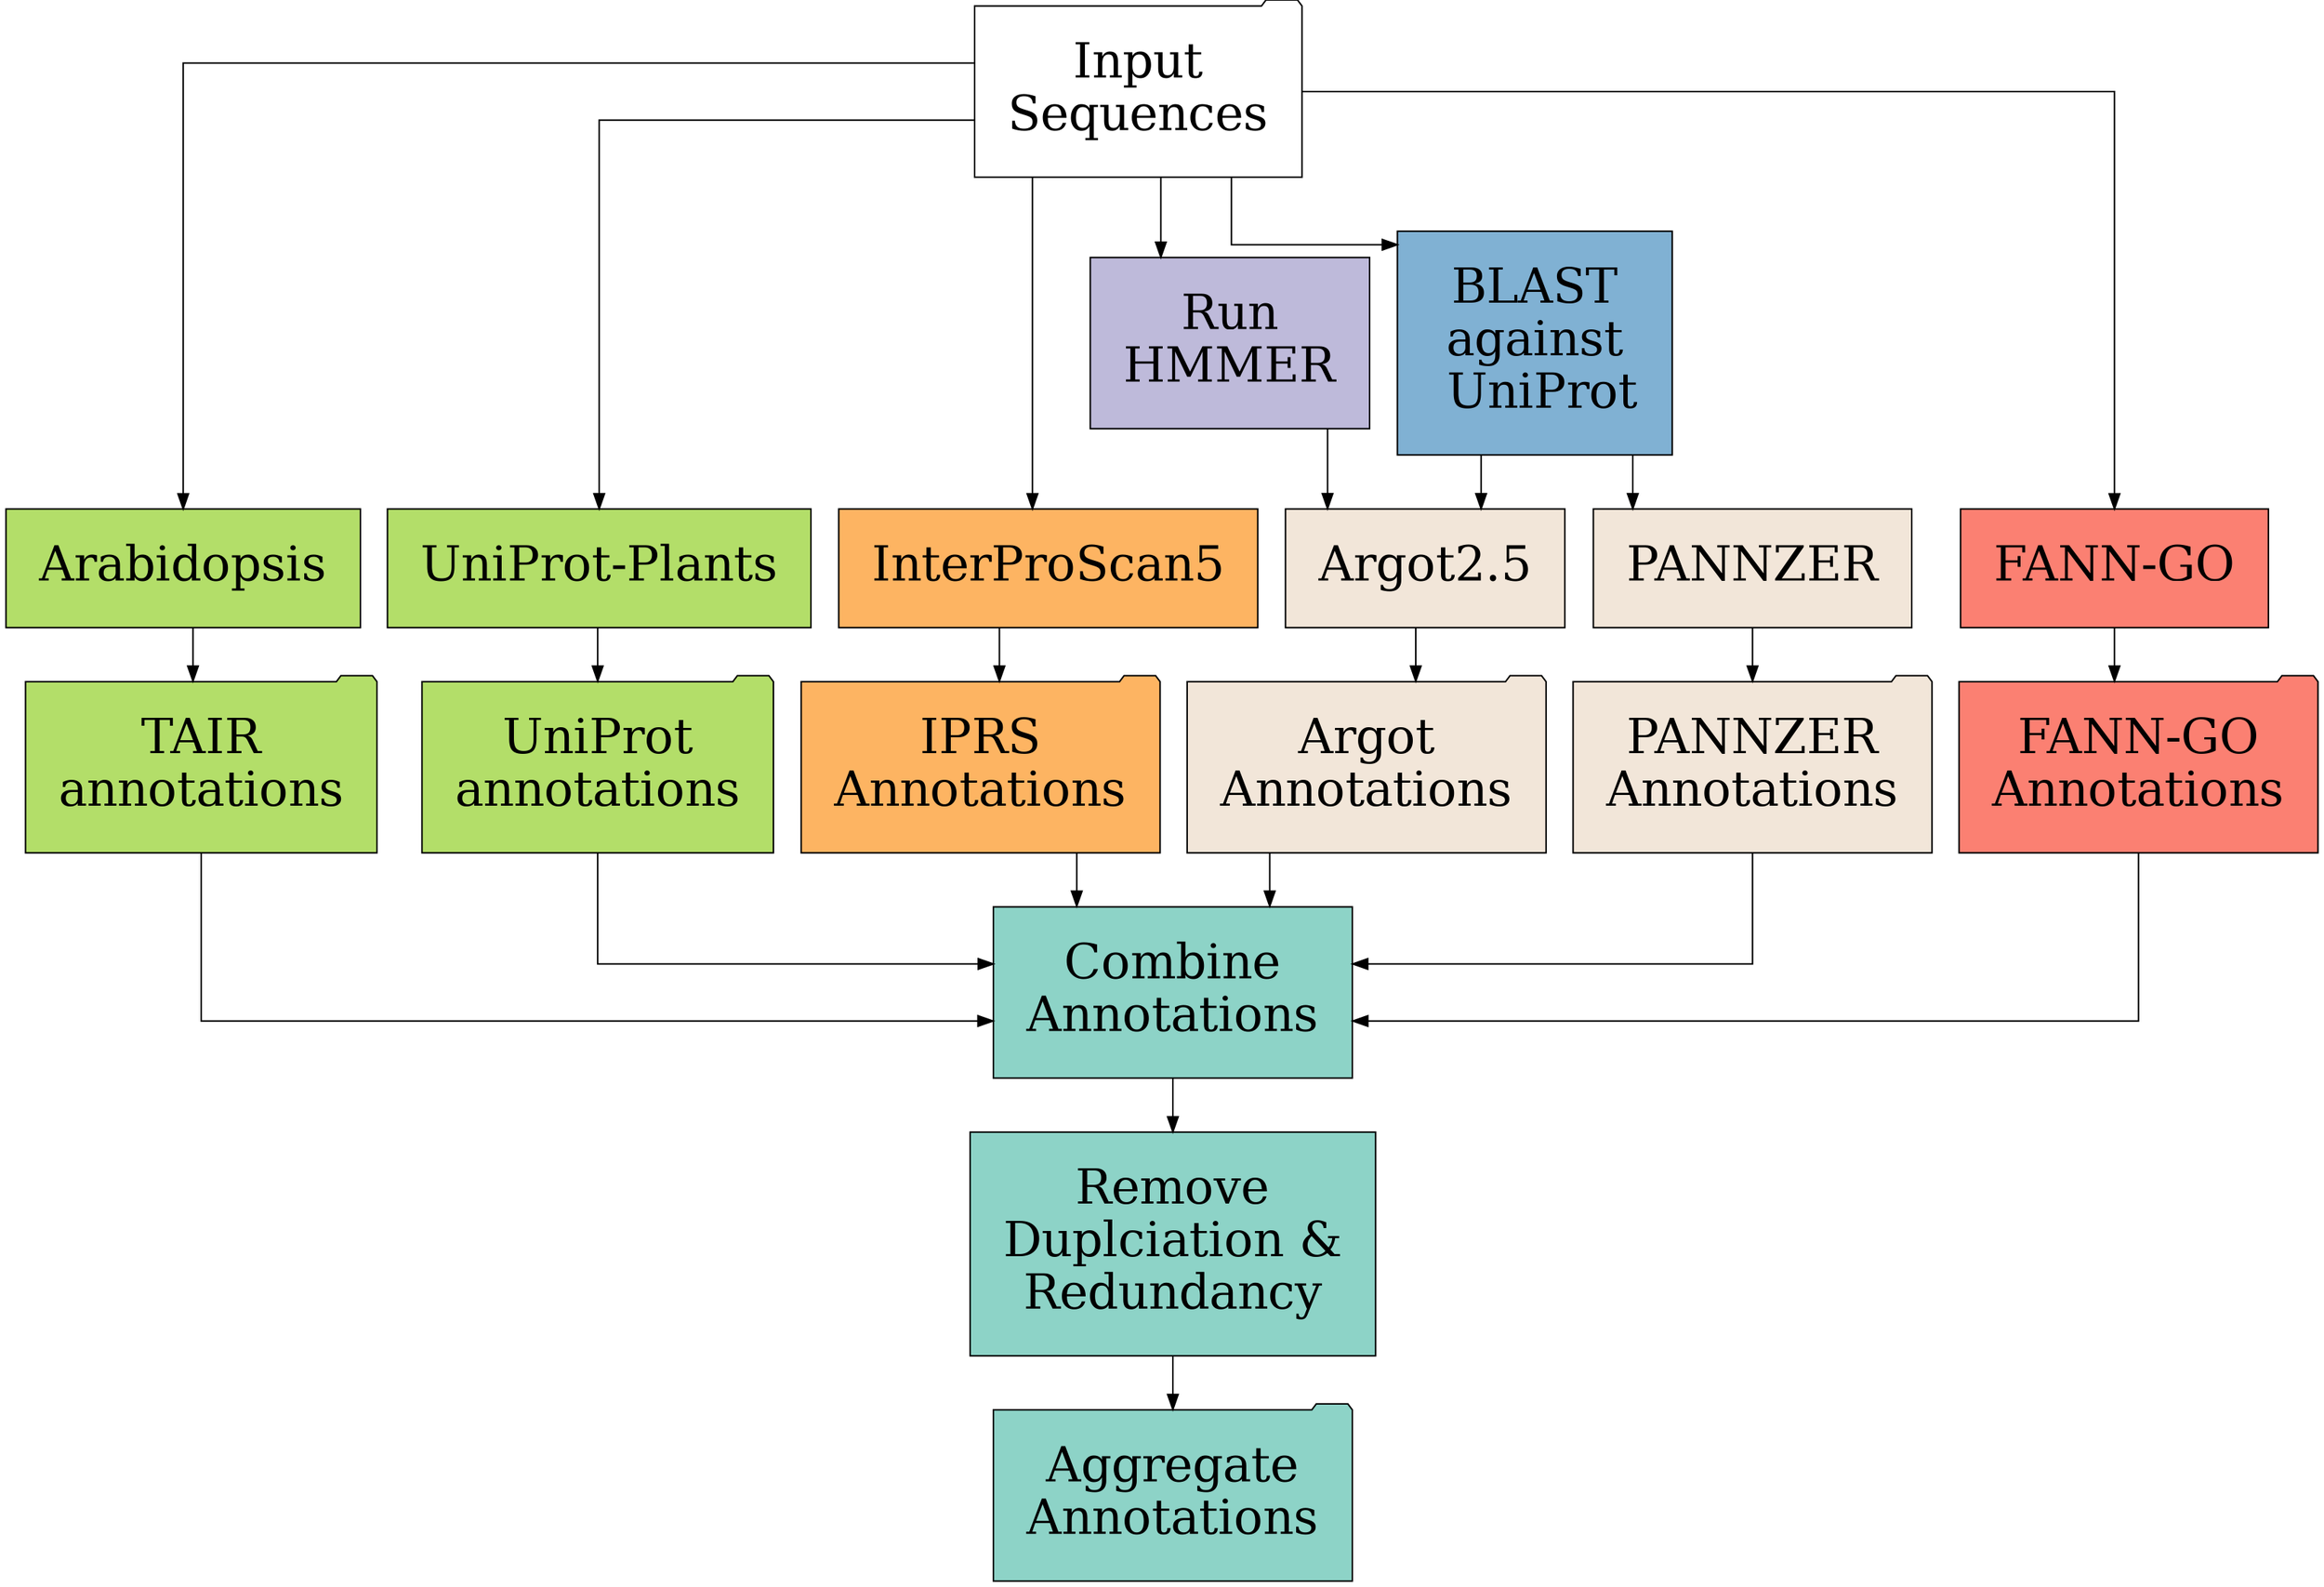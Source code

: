 digraph overview{
	rankdir=TB
	node[shape=box,fontsize=32,margin=0.3];
	overlap=false
	splines=ortho

	input[label="Input\nSequences",shape=folder]
	subgraph seqsim{
		node[style=filled,fillcolor="#b3de69"]
    	arab[label="Arabidopsis"];
    	arab1[label="TAIR\nannotations",shape=folder]
		uniprot[label="UniProt-Plants"];
		uniprot1[label="UniProt\nannotations",shape=folder]
	}
	input -> arab;
	arab -> arab1;
	input -> uniprot;
    uniprot -> uniprot1;
	subgraph domain{
		node[style=filled,fillcolor="#fdb462"]
		iprs[label="InterProScan5"]
		iprs1[label="IPRS\nAnnotations",shape=folder]
	}
	input -> iprs
	iprs -> iprs1

	subgraph "mixmeth_blast"{
		node[style=filled,fillcolor="#80b1d3"]
		mmb[label="BLAST\n against \n UniProt"]
	}

	input -> mmb

	subgraph "mixmeth_preproc"{
		node[style=filled,fillcolor="#bebada"]
		mmh[label="Run\nHMMER"]
	}
	input -> mmh

	subgraph mixmeth{
		node[style=filled,fillcolor="#f2e6d9"]
		argot[label="Argot2.5"]
		argot1[label="Argot\nAnnotations",shape=folder]
		pannzer[label="PANNZER"]
		pannzer1[label="PANNZER\nAnnotations",shape=folder]
	}

	mmh -> argot
	mmb -> argot
	mmb -> pannzer

	subgraph fanngo{
		node[style=filled fillcolor="#fb8072"]
		fanngo[label="FANN-GO"]
		fanngo1[label="FANN-GO\nAnnotations",shape=folder]
	}

	argot -> argot1	
	pannzer -> pannzer1	
	input -> fanngo
	fanngo -> fanngo1

	subgraph agg{
		node[style=filled fillcolor="#8dd3c7"]
		aggregate1[label="Combine\nAnnotations"]
		aggregate2[label="Remove\nDuplciation &\nRedundancy"]
		aggregate3[label="Aggregate\nAnnotations",shape=folder]
	}

	

	argot1 -> aggregate1
	pannzer1 -> aggregate1
	fanngo1 -> aggregate1
	iprs1 -> aggregate1
	arab1 -> aggregate1
	uniprot1 -> aggregate1


    aggregate1 -> aggregate2
    aggregate2 -> aggregate3
	{rank = same; fanngo; pannzer; iprs; arab; uniprot;}
}



#8dd3c7
#ffffb3
#bebada
#fb8072
#80b1d3
#fdb462
#b3de69